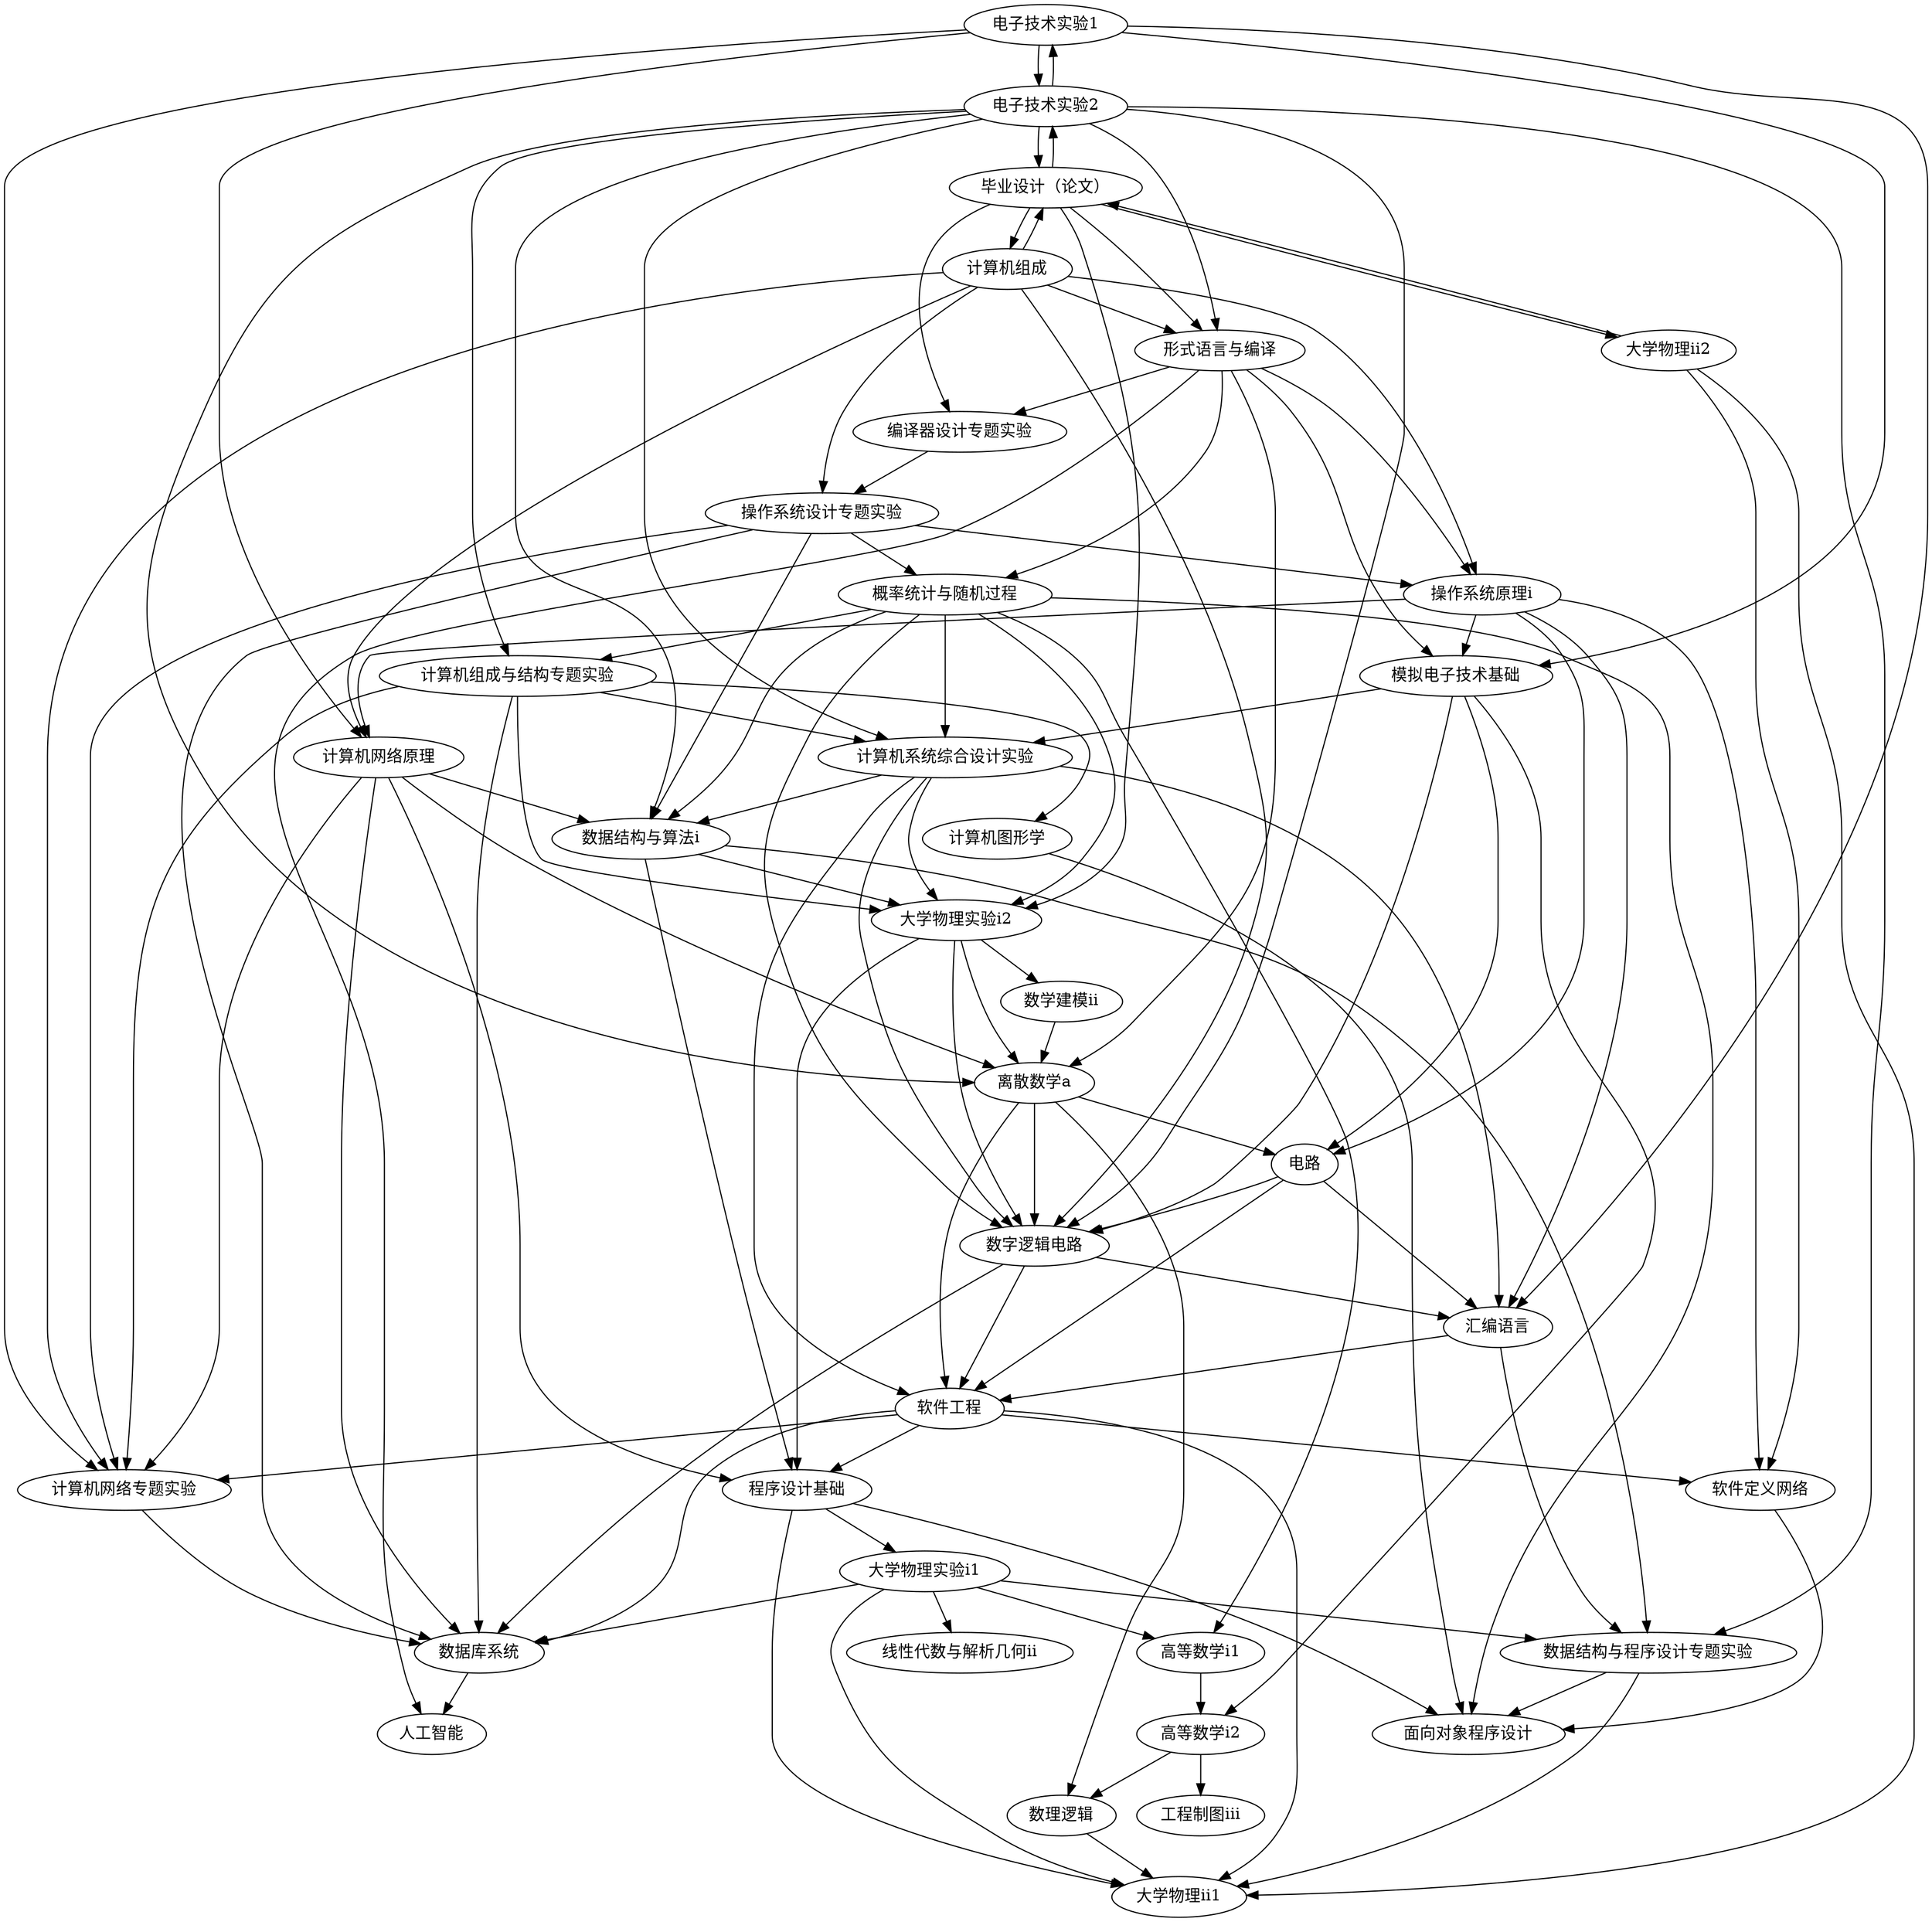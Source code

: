 strict digraph "" {
	高等数学i1 -> 高等数学i2	[weight=1];
	大学物理实验i1 -> 高等数学i1	[weight=1];
	大学物理实验i1 -> 线性代数与解析几何ii	[weight=1];
	大学物理实验i1 -> 大学物理ii1	[weight=1];
	大学物理实验i1 -> 数据结构与程序设计专题实验	[weight=1];
	大学物理实验i1 -> 数据库系统	[weight=1];
	高等数学i2 -> 工程制图iii	[weight=1];
	高等数学i2 -> 数理逻辑	[weight=1];
	程序设计基础 -> 大学物理实验i1	[weight=1];
	程序设计基础 -> 大学物理ii1	[weight=1];
	程序设计基础 -> 面向对象程序设计	[weight=1];
	电路 -> 数字逻辑电路	[weight=1];
	电路 -> 汇编语言	[weight=1];
	电路 -> 软件工程	[weight=1];
	概率统计与随机过程 -> 高等数学i1	[weight=1];
	概率统计与随机过程 -> 数据结构与算法i	[weight=1];
	概率统计与随机过程 -> 大学物理实验i2	[weight=1];
	概率统计与随机过程 -> 面向对象程序设计	[weight=1];
	概率统计与随机过程 -> 数字逻辑电路	[weight=1];
	概率统计与随机过程 -> 计算机组成与结构专题实验	[weight=1];
	概率统计与随机过程 -> 计算机系统综合设计实验	[weight=1];
	数据结构与算法i -> 程序设计基础	[weight=1];
	数据结构与算法i -> 大学物理实验i2	[weight=1];
	数据结构与算法i -> 数据结构与程序设计专题实验	[weight=1];
	离散数学a -> 电路	[weight=1];
	离散数学a -> 数字逻辑电路	[weight=1];
	离散数学a -> 数理逻辑	[weight=1];
	离散数学a -> 软件工程	[weight=1];
	大学物理实验i2 -> 程序设计基础	[weight=1];
	大学物理实验i2 -> 离散数学a	[weight=1];
	大学物理实验i2 -> 数字逻辑电路	[weight=1];
	大学物理实验i2 -> 数学建模ii	[weight=1];
	数据结构与程序设计专题实验 -> 大学物理ii1	[weight=1];
	数据结构与程序设计专题实验 -> 面向对象程序设计	[weight=1];
	大学物理ii2 -> 大学物理ii1	[weight=1];
	大学物理ii2 -> 软件定义网络	[weight=1];
	大学物理ii2 -> 毕业设计（论文）	[weight=1];
	模拟电子技术基础 -> 高等数学i2	[weight=1];
	模拟电子技术基础 -> 电路	[weight=1];
	模拟电子技术基础 -> 数字逻辑电路	[weight=1];
	模拟电子技术基础 -> 计算机系统综合设计实验	[weight=1];
	形式语言与编译 -> 概率统计与随机过程	[weight=1];
	形式语言与编译 -> 离散数学a	[weight=1];
	形式语言与编译 -> 模拟电子技术基础	[weight=1];
	形式语言与编译 -> 编译器设计专题实验	[weight=1];
	形式语言与编译 -> 操作系统原理i	[weight=1];
	形式语言与编译 -> 人工智能	[weight=1];
	电子技术实验1 -> 模拟电子技术基础	[weight=1];
	电子技术实验1 -> 电子技术实验2	[weight=1];
	电子技术实验1 -> 汇编语言	[weight=1];
	电子技术实验1 -> 计算机网络原理	[weight=1];
	电子技术实验1 -> 计算机网络专题实验	[weight=1];
	编译器设计专题实验 -> 操作系统设计专题实验	[weight=1];
	电子技术实验2 -> 数据结构与算法i	[weight=1];
	电子技术实验2 -> 离散数学a	[weight=1];
	电子技术实验2 -> 数据结构与程序设计专题实验	[weight=1];
	电子技术实验2 -> 形式语言与编译	[weight=1];
	电子技术实验2 -> 电子技术实验1	[weight=1];
	电子技术实验2 -> 数字逻辑电路	[weight=1];
	电子技术实验2 -> 计算机组成与结构专题实验	[weight=1];
	电子技术实验2 -> 计算机系统综合设计实验	[weight=1];
	电子技术实验2 -> 毕业设计（论文）	[weight=1];
	数字逻辑电路 -> 汇编语言	[weight=1];
	数字逻辑电路 -> 数据库系统	[weight=1];
	数字逻辑电路 -> 软件工程	[weight=1];
	汇编语言 -> 数据结构与程序设计专题实验	[weight=1];
	汇编语言 -> 软件工程	[weight=1];
	数学建模ii -> 离散数学a	[weight=1];
	数理逻辑 -> 大学物理ii1	[weight=1];
	计算机组成 -> 形式语言与编译	[weight=1];
	计算机组成 -> 数字逻辑电路	[weight=1];
	计算机组成 -> 操作系统原理i	[weight=1];
	计算机组成 -> 计算机网络原理	[weight=1];
	计算机组成 -> 操作系统设计专题实验	[weight=1];
	计算机组成 -> 计算机网络专题实验	[weight=1];
	计算机组成 -> 毕业设计（论文）	[weight=1];
	操作系统原理i -> 电路	[weight=1];
	操作系统原理i -> 模拟电子技术基础	[weight=1];
	操作系统原理i -> 汇编语言	[weight=1];
	操作系统原理i -> 计算机网络原理	[weight=1];
	操作系统原理i -> 软件定义网络	[weight=1];
	计算机网络原理 -> 程序设计基础	[weight=1];
	计算机网络原理 -> 数据结构与算法i	[weight=1];
	计算机网络原理 -> 离散数学a	[weight=1];
	计算机网络原理 -> 数据库系统	[weight=1];
	计算机网络原理 -> 计算机网络专题实验	[weight=1];
	操作系统设计专题实验 -> 概率统计与随机过程	[weight=1];
	操作系统设计专题实验 -> 数据结构与算法i	[weight=1];
	操作系统设计专题实验 -> 操作系统原理i	[weight=1];
	操作系统设计专题实验 -> 数据库系统	[weight=1];
	操作系统设计专题实验 -> 计算机网络专题实验	[weight=1];
	计算机组成与结构专题实验 -> 大学物理实验i2	[weight=1];
	计算机组成与结构专题实验 -> 计算机图形学	[weight=1];
	计算机组成与结构专题实验 -> 数据库系统	[weight=1];
	计算机组成与结构专题实验 -> 计算机网络专题实验	[weight=1];
	计算机组成与结构专题实验 -> 计算机系统综合设计实验	[weight=1];
	计算机图形学 -> 面向对象程序设计	[weight=1];
	数据库系统 -> 人工智能	[weight=1];
	计算机网络专题实验 -> 数据库系统	[weight=1];
	软件工程 -> 大学物理ii1	[weight=1];
	软件工程 -> 程序设计基础	[weight=1];
	软件工程 -> 数据库系统	[weight=1];
	软件工程 -> 计算机网络专题实验	[weight=1];
	软件工程 -> 软件定义网络	[weight=1];
	计算机系统综合设计实验 -> 数据结构与算法i	[weight=1];
	计算机系统综合设计实验 -> 大学物理实验i2	[weight=1];
	计算机系统综合设计实验 -> 数字逻辑电路	[weight=1];
	计算机系统综合设计实验 -> 汇编语言	[weight=1];
	计算机系统综合设计实验 -> 软件工程	[weight=1];
	软件定义网络 -> 面向对象程序设计	[weight=1];
	毕业设计（论文） -> 大学物理实验i2	[weight=1];
	毕业设计（论文） -> 大学物理ii2	[weight=1];
	毕业设计（论文） -> 形式语言与编译	[weight=1];
	毕业设计（论文） -> 编译器设计专题实验	[weight=1];
	毕业设计（论文） -> 电子技术实验2	[weight=1];
	毕业设计（论文） -> 计算机组成	[weight=1];
}
